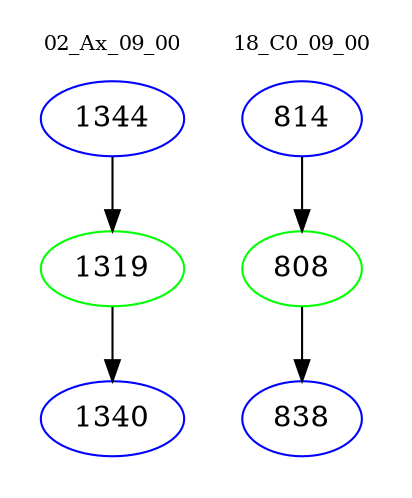 digraph{
subgraph cluster_0 {
color = white
label = "02_Ax_09_00";
fontsize=10;
T0_1344 [label="1344", color="blue"]
T0_1344 -> T0_1319 [color="black"]
T0_1319 [label="1319", color="green"]
T0_1319 -> T0_1340 [color="black"]
T0_1340 [label="1340", color="blue"]
}
subgraph cluster_1 {
color = white
label = "18_C0_09_00";
fontsize=10;
T1_814 [label="814", color="blue"]
T1_814 -> T1_808 [color="black"]
T1_808 [label="808", color="green"]
T1_808 -> T1_838 [color="black"]
T1_838 [label="838", color="blue"]
}
}
